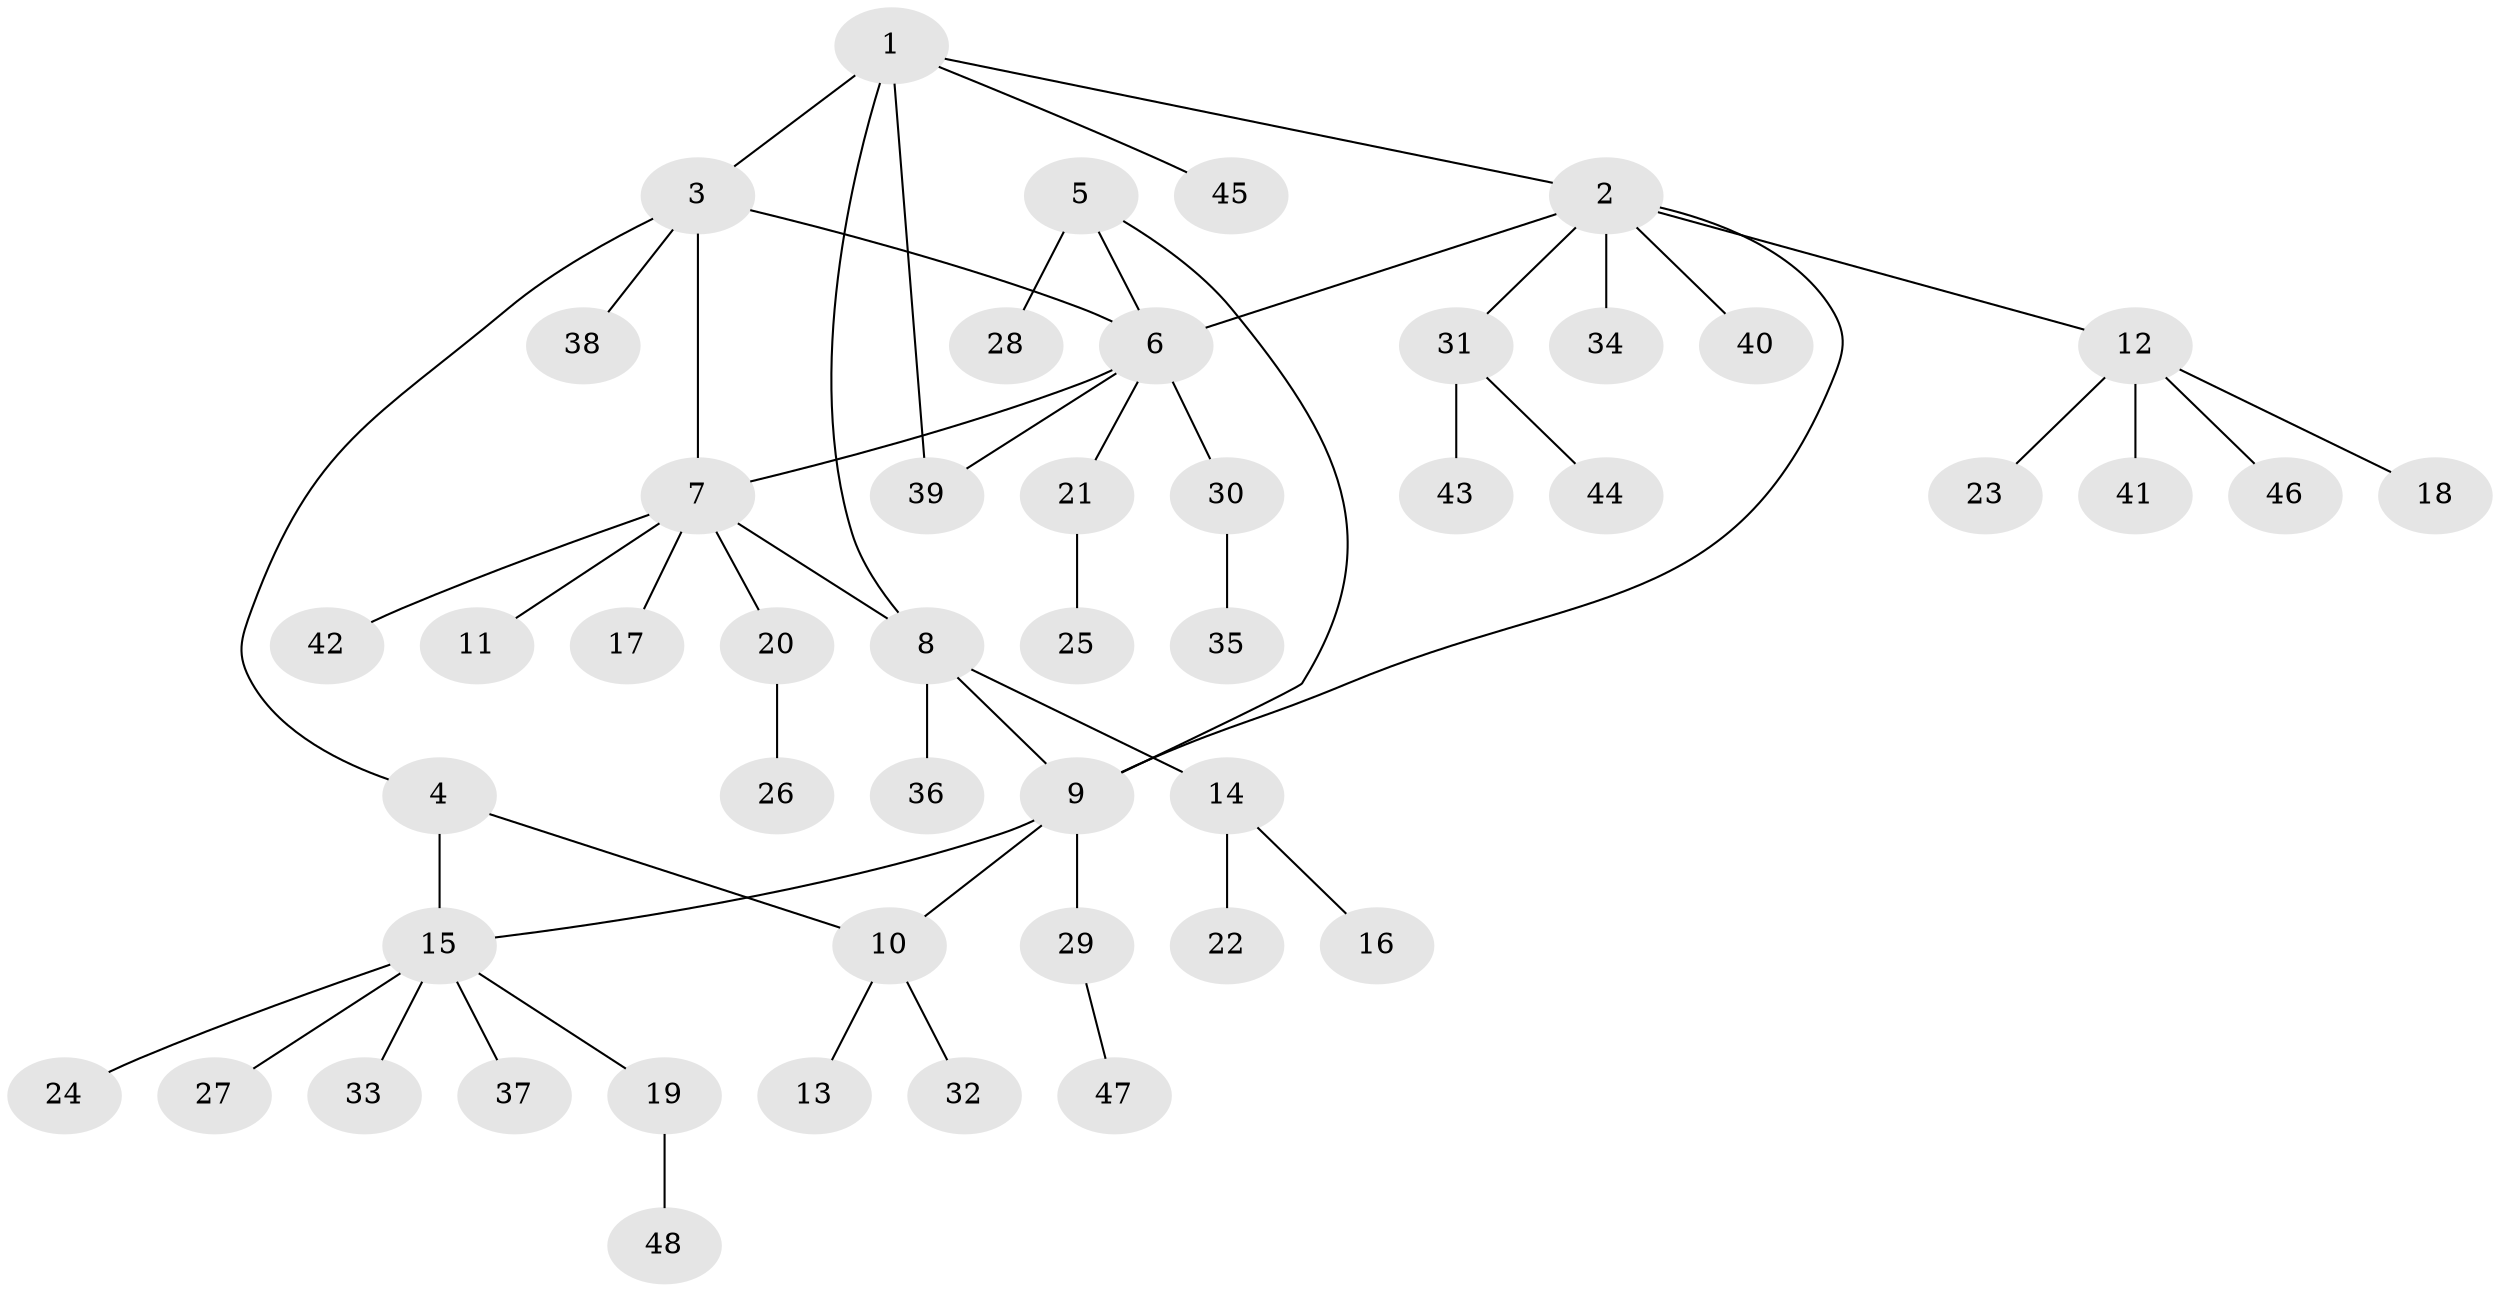 // Generated by graph-tools (version 1.1) at 2025/26/03/09/25 03:26:46]
// undirected, 48 vertices, 55 edges
graph export_dot {
graph [start="1"]
  node [color=gray90,style=filled];
  1;
  2;
  3;
  4;
  5;
  6;
  7;
  8;
  9;
  10;
  11;
  12;
  13;
  14;
  15;
  16;
  17;
  18;
  19;
  20;
  21;
  22;
  23;
  24;
  25;
  26;
  27;
  28;
  29;
  30;
  31;
  32;
  33;
  34;
  35;
  36;
  37;
  38;
  39;
  40;
  41;
  42;
  43;
  44;
  45;
  46;
  47;
  48;
  1 -- 2;
  1 -- 3;
  1 -- 8;
  1 -- 39;
  1 -- 45;
  2 -- 6;
  2 -- 9;
  2 -- 12;
  2 -- 31;
  2 -- 34;
  2 -- 40;
  3 -- 4;
  3 -- 6;
  3 -- 7;
  3 -- 38;
  4 -- 10;
  4 -- 15;
  5 -- 6;
  5 -- 9;
  5 -- 28;
  6 -- 7;
  6 -- 21;
  6 -- 30;
  6 -- 39;
  7 -- 8;
  7 -- 11;
  7 -- 17;
  7 -- 20;
  7 -- 42;
  8 -- 9;
  8 -- 14;
  8 -- 36;
  9 -- 10;
  9 -- 15;
  9 -- 29;
  10 -- 13;
  10 -- 32;
  12 -- 18;
  12 -- 23;
  12 -- 41;
  12 -- 46;
  14 -- 16;
  14 -- 22;
  15 -- 19;
  15 -- 24;
  15 -- 27;
  15 -- 33;
  15 -- 37;
  19 -- 48;
  20 -- 26;
  21 -- 25;
  29 -- 47;
  30 -- 35;
  31 -- 43;
  31 -- 44;
}

